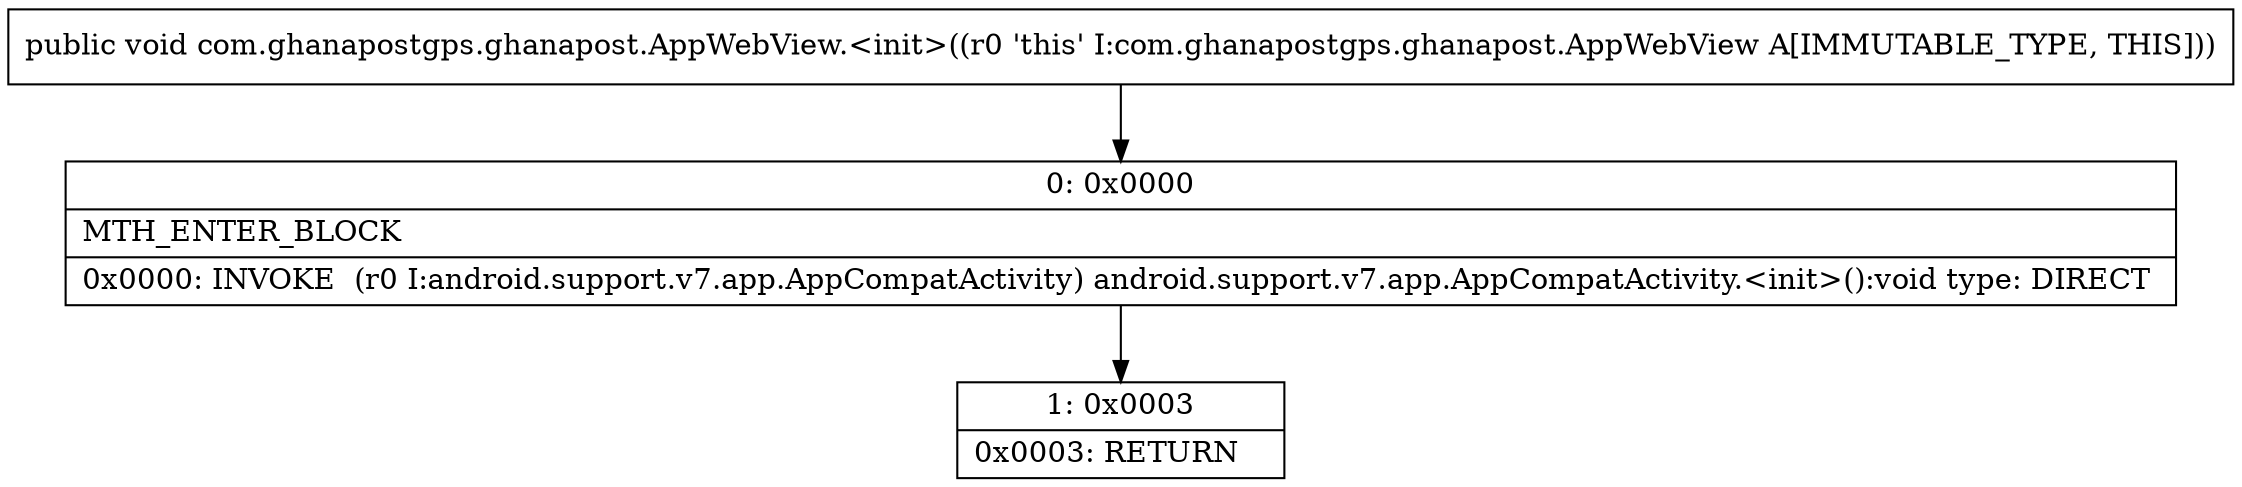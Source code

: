 digraph "CFG forcom.ghanapostgps.ghanapost.AppWebView.\<init\>()V" {
Node_0 [shape=record,label="{0\:\ 0x0000|MTH_ENTER_BLOCK\l|0x0000: INVOKE  (r0 I:android.support.v7.app.AppCompatActivity) android.support.v7.app.AppCompatActivity.\<init\>():void type: DIRECT \l}"];
Node_1 [shape=record,label="{1\:\ 0x0003|0x0003: RETURN   \l}"];
MethodNode[shape=record,label="{public void com.ghanapostgps.ghanapost.AppWebView.\<init\>((r0 'this' I:com.ghanapostgps.ghanapost.AppWebView A[IMMUTABLE_TYPE, THIS])) }"];
MethodNode -> Node_0;
Node_0 -> Node_1;
}


